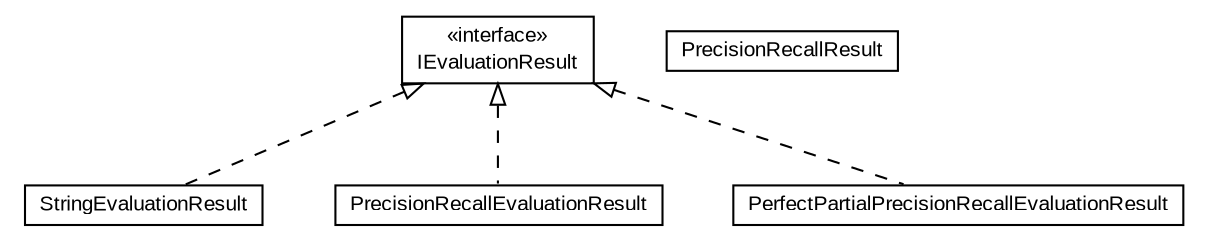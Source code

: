 #!/usr/local/bin/dot
#
# Class diagram 
# Generated by UMLGraph version R5_6-24-gf6e263 (http://www.umlgraph.org/)
#

digraph G {
	edge [fontname="arial",fontsize=10,labelfontname="arial",labelfontsize=10];
	node [fontname="arial",fontsize=10,shape=plaintext];
	nodesep=0.25;
	ranksep=0.5;
	// edu.arizona.biosemantics.semanticmarkup.eval.result.StringEvaluationResult
	c2525 [label=<<table title="edu.arizona.biosemantics.semanticmarkup.eval.result.StringEvaluationResult" border="0" cellborder="1" cellspacing="0" cellpadding="2" port="p" href="./StringEvaluationResult.html">
		<tr><td><table border="0" cellspacing="0" cellpadding="1">
<tr><td align="center" balign="center"> StringEvaluationResult </td></tr>
		</table></td></tr>
		</table>>, URL="./StringEvaluationResult.html", fontname="arial", fontcolor="black", fontsize=10.0];
	// edu.arizona.biosemantics.semanticmarkup.eval.result.PrecisionRecallResult
	c2526 [label=<<table title="edu.arizona.biosemantics.semanticmarkup.eval.result.PrecisionRecallResult" border="0" cellborder="1" cellspacing="0" cellpadding="2" port="p" href="./PrecisionRecallResult.html">
		<tr><td><table border="0" cellspacing="0" cellpadding="1">
<tr><td align="center" balign="center"> PrecisionRecallResult </td></tr>
		</table></td></tr>
		</table>>, URL="./PrecisionRecallResult.html", fontname="arial", fontcolor="black", fontsize=10.0];
	// edu.arizona.biosemantics.semanticmarkup.eval.result.PrecisionRecallEvaluationResult
	c2527 [label=<<table title="edu.arizona.biosemantics.semanticmarkup.eval.result.PrecisionRecallEvaluationResult" border="0" cellborder="1" cellspacing="0" cellpadding="2" port="p" href="./PrecisionRecallEvaluationResult.html">
		<tr><td><table border="0" cellspacing="0" cellpadding="1">
<tr><td align="center" balign="center"> PrecisionRecallEvaluationResult </td></tr>
		</table></td></tr>
		</table>>, URL="./PrecisionRecallEvaluationResult.html", fontname="arial", fontcolor="black", fontsize=10.0];
	// edu.arizona.biosemantics.semanticmarkup.eval.result.PerfectPartialPrecisionRecallEvaluationResult
	c2528 [label=<<table title="edu.arizona.biosemantics.semanticmarkup.eval.result.PerfectPartialPrecisionRecallEvaluationResult" border="0" cellborder="1" cellspacing="0" cellpadding="2" port="p" href="./PerfectPartialPrecisionRecallEvaluationResult.html">
		<tr><td><table border="0" cellspacing="0" cellpadding="1">
<tr><td align="center" balign="center"> PerfectPartialPrecisionRecallEvaluationResult </td></tr>
		</table></td></tr>
		</table>>, URL="./PerfectPartialPrecisionRecallEvaluationResult.html", fontname="arial", fontcolor="black", fontsize=10.0];
	// edu.arizona.biosemantics.semanticmarkup.eval.result.IEvaluationResult
	c2529 [label=<<table title="edu.arizona.biosemantics.semanticmarkup.eval.result.IEvaluationResult" border="0" cellborder="1" cellspacing="0" cellpadding="2" port="p" href="./IEvaluationResult.html">
		<tr><td><table border="0" cellspacing="0" cellpadding="1">
<tr><td align="center" balign="center"> &#171;interface&#187; </td></tr>
<tr><td align="center" balign="center"> IEvaluationResult </td></tr>
		</table></td></tr>
		</table>>, URL="./IEvaluationResult.html", fontname="arial", fontcolor="black", fontsize=10.0];
	//edu.arizona.biosemantics.semanticmarkup.eval.result.StringEvaluationResult implements edu.arizona.biosemantics.semanticmarkup.eval.result.IEvaluationResult
	c2529:p -> c2525:p [dir=back,arrowtail=empty,style=dashed];
	//edu.arizona.biosemantics.semanticmarkup.eval.result.PrecisionRecallEvaluationResult implements edu.arizona.biosemantics.semanticmarkup.eval.result.IEvaluationResult
	c2529:p -> c2527:p [dir=back,arrowtail=empty,style=dashed];
	//edu.arizona.biosemantics.semanticmarkup.eval.result.PerfectPartialPrecisionRecallEvaluationResult implements edu.arizona.biosemantics.semanticmarkup.eval.result.IEvaluationResult
	c2529:p -> c2528:p [dir=back,arrowtail=empty,style=dashed];
}

